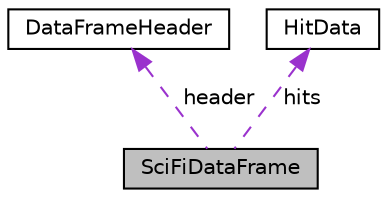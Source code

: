 digraph "SciFiDataFrame"
{
 // LATEX_PDF_SIZE
  edge [fontname="Helvetica",fontsize="10",labelfontname="Helvetica",labelfontsize="10"];
  node [fontname="Helvetica",fontsize="10",shape=record];
  Node1 [label="SciFiDataFrame",height=0.2,width=0.4,color="black", fillcolor="grey75", style="filled", fontcolor="black",tooltip=" "];
  Node2 -> Node1 [dir="back",color="darkorchid3",fontsize="10",style="dashed",label=" header" ,fontname="Helvetica"];
  Node2 [label="DataFrameHeader",height=0.2,width=0.4,color="black", fillcolor="white", style="filled",URL="$structDataFrameHeader.html",tooltip=" "];
  Node3 -> Node1 [dir="back",color="darkorchid3",fontsize="10",style="dashed",label=" hits" ,fontname="Helvetica"];
  Node3 [label="HitData",height=0.2,width=0.4,color="black", fillcolor="white", style="filled",URL="$structHitData.html",tooltip=" "];
}
